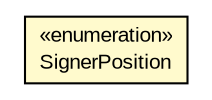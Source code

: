 #!/usr/local/bin/dot
#
# Class diagram 
# Generated by UMLGraph version R5_6-24-gf6e263 (http://www.umlgraph.org/)
#

digraph G {
	edge [fontname="arial",fontsize=10,labelfontname="arial",labelfontsize=10];
	node [fontname="arial",fontsize=10,shape=plaintext];
	nodesep=0.25;
	ranksep=0.5;
	// eu.europa.esig.dss.pades.SignatureImageTextParameters.SignerPosition
	c626303 [label=<<table title="eu.europa.esig.dss.pades.SignatureImageTextParameters.SignerPosition" border="0" cellborder="1" cellspacing="0" cellpadding="2" port="p" bgcolor="lemonChiffon" href="./SignatureImageTextParameters.SignerPosition.html">
		<tr><td><table border="0" cellspacing="0" cellpadding="1">
<tr><td align="center" balign="center"> &#171;enumeration&#187; </td></tr>
<tr><td align="center" balign="center"> SignerPosition </td></tr>
		</table></td></tr>
		</table>>, URL="./SignatureImageTextParameters.SignerPosition.html", fontname="arial", fontcolor="black", fontsize=10.0];
}

